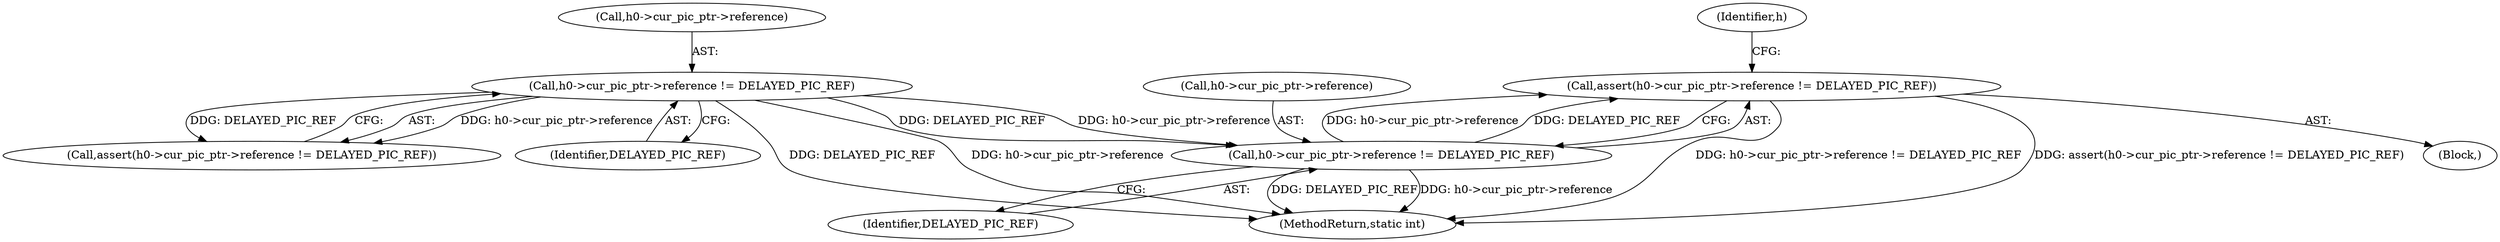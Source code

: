digraph "0_FFmpeg_29ffeef5e73b8f41ff3a3f2242d356759c66f91f@API" {
"1001721" [label="(Call,assert(h0->cur_pic_ptr->reference != DELAYED_PIC_REF))"];
"1001722" [label="(Call,h0->cur_pic_ptr->reference != DELAYED_PIC_REF)"];
"1001282" [label="(Call,h0->cur_pic_ptr->reference != DELAYED_PIC_REF)"];
"1001723" [label="(Call,h0->cur_pic_ptr->reference)"];
"1001281" [label="(Call,assert(h0->cur_pic_ptr->reference != DELAYED_PIC_REF))"];
"1001728" [label="(Identifier,DELAYED_PIC_REF)"];
"1001722" [label="(Call,h0->cur_pic_ptr->reference != DELAYED_PIC_REF)"];
"1001288" [label="(Identifier,DELAYED_PIC_REF)"];
"1001721" [label="(Call,assert(h0->cur_pic_ptr->reference != DELAYED_PIC_REF))"];
"1003426" [label="(MethodReturn,static int)"];
"1001706" [label="(Block,)"];
"1001733" [label="(Identifier,h)"];
"1001282" [label="(Call,h0->cur_pic_ptr->reference != DELAYED_PIC_REF)"];
"1001283" [label="(Call,h0->cur_pic_ptr->reference)"];
"1001721" -> "1001706"  [label="AST: "];
"1001721" -> "1001722"  [label="CFG: "];
"1001722" -> "1001721"  [label="AST: "];
"1001733" -> "1001721"  [label="CFG: "];
"1001721" -> "1003426"  [label="DDG: h0->cur_pic_ptr->reference != DELAYED_PIC_REF"];
"1001721" -> "1003426"  [label="DDG: assert(h0->cur_pic_ptr->reference != DELAYED_PIC_REF)"];
"1001722" -> "1001721"  [label="DDG: h0->cur_pic_ptr->reference"];
"1001722" -> "1001721"  [label="DDG: DELAYED_PIC_REF"];
"1001722" -> "1001728"  [label="CFG: "];
"1001723" -> "1001722"  [label="AST: "];
"1001728" -> "1001722"  [label="AST: "];
"1001722" -> "1003426"  [label="DDG: DELAYED_PIC_REF"];
"1001722" -> "1003426"  [label="DDG: h0->cur_pic_ptr->reference"];
"1001282" -> "1001722"  [label="DDG: h0->cur_pic_ptr->reference"];
"1001282" -> "1001722"  [label="DDG: DELAYED_PIC_REF"];
"1001282" -> "1001281"  [label="AST: "];
"1001282" -> "1001288"  [label="CFG: "];
"1001283" -> "1001282"  [label="AST: "];
"1001288" -> "1001282"  [label="AST: "];
"1001281" -> "1001282"  [label="CFG: "];
"1001282" -> "1003426"  [label="DDG: h0->cur_pic_ptr->reference"];
"1001282" -> "1003426"  [label="DDG: DELAYED_PIC_REF"];
"1001282" -> "1001281"  [label="DDG: h0->cur_pic_ptr->reference"];
"1001282" -> "1001281"  [label="DDG: DELAYED_PIC_REF"];
}
